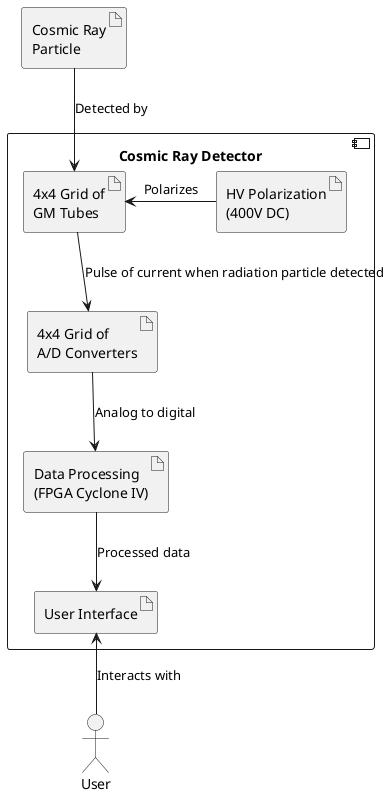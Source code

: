 @startuml
' Define the cosmic ray particle artifact
artifact "Cosmic Ray\nParticle" as cosmic_ray_particle

' Define the Cosmic Ray Detector as a component with various internal artifacts
component "Cosmic Ray Detector" as cosmic_ray_detector {
    artifact "4x4 Grid of\nGM Tubes" as gm_tubes
    artifact "HV Polarization\n(400V DC)" as polarization_voltage
    artifact "4x4 Grid of\nA/D Converters" as adc_converters
    artifact "Data Processing\n(FPGA Cyclone IV)" as gm_data_processing
    artifact "User Interface" as user_interface
}

' Define connections and relationships between the components
cosmic_ray_particle -down-> gm_tubes : "Detected by"
polarization_voltage -left-> gm_tubes : "Polarizes"
gm_tubes -down-> adc_converters : "Pulse of current when radiation particle detected"
adc_converters -down-> gm_data_processing : "Analog to digital"
gm_data_processing -down-> user_interface : "Processed data"

' User interaction with the User Interface
actor "User" as user
user -up-> user_interface : "Interacts with"
@enduml